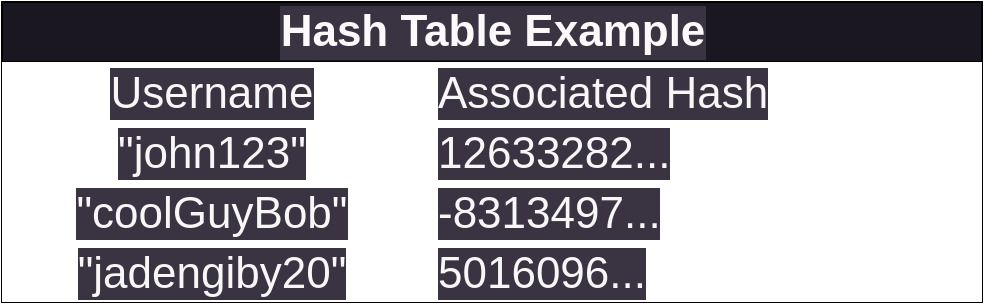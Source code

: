 <mxfile>
    <diagram id="QAYmEWbU4moMd52YF6fT" name="Page-1">
        <mxGraphModel dx="1108" dy="562" grid="0" gridSize="10" guides="1" tooltips="1" connect="1" arrows="1" fold="1" page="1" pageScale="1" pageWidth="827" pageHeight="1169" background="#ffffff" math="0" shadow="0">
            <root>
                <mxCell id="0"/>
                <mxCell id="1" parent="0"/>
                <mxCell id="2" value="Hash Table Example" style="shape=table;startSize=30;container=1;collapsible=0;childLayout=tableLayout;fixedRows=1;rowLines=0;fontStyle=1;fillColor=#1B1721;strokeColor=#000000;fontColor=#fbf9f9;labelBackgroundColor=#3a3442;labelBorderColor=none;html=1;fontSize=22;" parent="1" vertex="1">
                    <mxGeometry x="30" y="80" width="490" height="150" as="geometry"/>
                </mxCell>
                <mxCell id="24" value="" style="shape=tableRow;horizontal=0;startSize=0;swimlaneHead=0;swimlaneBody=0;top=0;left=0;bottom=0;right=0;collapsible=0;dropTarget=0;fillColor=none;points=[[0,0.5],[1,0.5]];portConstraint=eastwest;strokeColor=#000000;fontColor=#000000;labelBackgroundColor=#3a3442;html=1;fontSize=22;" parent="2" vertex="1">
                    <mxGeometry y="30" width="490" height="30" as="geometry"/>
                </mxCell>
                <mxCell id="25" value="Username" style="shape=partialRectangle;html=1;whiteSpace=wrap;connectable=0;fillColor=default;top=0;left=0;bottom=0;right=0;overflow=hidden;pointerEvents=1;strokeColor=#000000;fontColor=#f8f7f7;labelBackgroundColor=#3a3442;fontSize=22;" parent="24" vertex="1">
                    <mxGeometry width="210" height="30" as="geometry">
                        <mxRectangle width="210" height="30" as="alternateBounds"/>
                    </mxGeometry>
                </mxCell>
                <mxCell id="26" value="Associated Hash" style="shape=partialRectangle;html=1;whiteSpace=wrap;connectable=0;fillColor=default;top=0;left=0;bottom=0;right=0;align=left;spacingLeft=6;overflow=hidden;strokeColor=#000000;fontColor=#f8f7f7;labelBackgroundColor=#3a3442;fontSize=22;" parent="24" vertex="1">
                    <mxGeometry x="210" width="280" height="30" as="geometry">
                        <mxRectangle width="280" height="30" as="alternateBounds"/>
                    </mxGeometry>
                </mxCell>
                <mxCell id="3" value="" style="shape=tableRow;horizontal=0;startSize=0;swimlaneHead=0;swimlaneBody=0;top=0;left=0;bottom=0;right=0;collapsible=0;dropTarget=0;fillColor=none;points=[[0,0.5],[1,0.5]];portConstraint=eastwest;strokeColor=#000000;fontColor=#000000;labelBackgroundColor=#3a3442;html=1;fontSize=22;" parent="2" vertex="1">
                    <mxGeometry y="60" width="490" height="30" as="geometry"/>
                </mxCell>
                <mxCell id="4" value="&quot;john123&quot;" style="shape=partialRectangle;html=1;whiteSpace=wrap;connectable=0;fillColor=default;top=0;left=0;bottom=0;right=0;overflow=hidden;pointerEvents=1;strokeColor=#000000;fontColor=#f8f7f7;labelBackgroundColor=#3a3442;fontSize=22;" parent="3" vertex="1">
                    <mxGeometry width="210" height="30" as="geometry">
                        <mxRectangle width="210" height="30" as="alternateBounds"/>
                    </mxGeometry>
                </mxCell>
                <mxCell id="5" value="12633282..." style="shape=partialRectangle;html=1;whiteSpace=wrap;connectable=0;fillColor=default;top=0;left=0;bottom=0;right=0;align=left;spacingLeft=6;overflow=hidden;strokeColor=#000000;fontColor=#f8f7f7;labelBackgroundColor=#3a3442;fontSize=22;" parent="3" vertex="1">
                    <mxGeometry x="210" width="280" height="30" as="geometry">
                        <mxRectangle width="280" height="30" as="alternateBounds"/>
                    </mxGeometry>
                </mxCell>
                <mxCell id="18" value="" style="shape=tableRow;horizontal=0;startSize=0;swimlaneHead=0;swimlaneBody=0;top=0;left=0;bottom=0;right=0;collapsible=0;dropTarget=0;fillColor=none;points=[[0,0.5],[1,0.5]];portConstraint=eastwest;strokeColor=#000000;fontColor=#000000;labelBackgroundColor=#3a3442;html=1;fontSize=22;" parent="2" vertex="1">
                    <mxGeometry y="90" width="490" height="30" as="geometry"/>
                </mxCell>
                <mxCell id="19" value="&quot;coolGuyBob&quot;" style="shape=partialRectangle;html=1;whiteSpace=wrap;connectable=0;fillColor=default;top=0;left=0;bottom=0;right=0;overflow=hidden;strokeColor=#000000;fontColor=#f8f7f7;labelBackgroundColor=#3a3442;fontSize=22;" parent="18" vertex="1">
                    <mxGeometry width="210" height="30" as="geometry">
                        <mxRectangle width="210" height="30" as="alternateBounds"/>
                    </mxGeometry>
                </mxCell>
                <mxCell id="20" value="-8313497..." style="shape=partialRectangle;html=1;whiteSpace=wrap;connectable=0;fillColor=default;top=0;left=0;bottom=0;right=0;align=left;spacingLeft=6;overflow=hidden;strokeColor=#000000;fontColor=#f8f7f7;labelBackgroundColor=#3a3442;fontSize=22;" parent="18" vertex="1">
                    <mxGeometry x="210" width="280" height="30" as="geometry">
                        <mxRectangle width="280" height="30" as="alternateBounds"/>
                    </mxGeometry>
                </mxCell>
                <mxCell id="21" value="" style="shape=tableRow;horizontal=0;startSize=0;swimlaneHead=0;swimlaneBody=0;top=0;left=0;bottom=0;right=0;collapsible=0;dropTarget=0;fillColor=none;points=[[0,0.5],[1,0.5]];portConstraint=eastwest;strokeColor=#000000;fontColor=#000000;labelBackgroundColor=#3a3442;html=1;fontSize=22;" parent="2" vertex="1">
                    <mxGeometry y="120" width="490" height="30" as="geometry"/>
                </mxCell>
                <mxCell id="22" value="&quot;jadengiby20&quot;" style="shape=partialRectangle;html=1;whiteSpace=wrap;connectable=0;fillColor=default;top=0;left=0;bottom=0;right=0;overflow=hidden;strokeColor=#000000;fontColor=#f8f7f7;labelBackgroundColor=#3a3442;fontSize=22;" parent="21" vertex="1">
                    <mxGeometry width="210" height="30" as="geometry">
                        <mxRectangle width="210" height="30" as="alternateBounds"/>
                    </mxGeometry>
                </mxCell>
                <mxCell id="23" value="5016096..." style="shape=partialRectangle;html=1;whiteSpace=wrap;connectable=0;fillColor=default;top=0;left=0;bottom=0;right=0;align=left;spacingLeft=6;overflow=hidden;strokeColor=#000000;fontColor=#f8f7f7;labelBackgroundColor=#3a3442;fontSize=22;" parent="21" vertex="1">
                    <mxGeometry x="210" width="280" height="30" as="geometry">
                        <mxRectangle width="280" height="30" as="alternateBounds"/>
                    </mxGeometry>
                </mxCell>
            </root>
        </mxGraphModel>
    </diagram>
</mxfile>